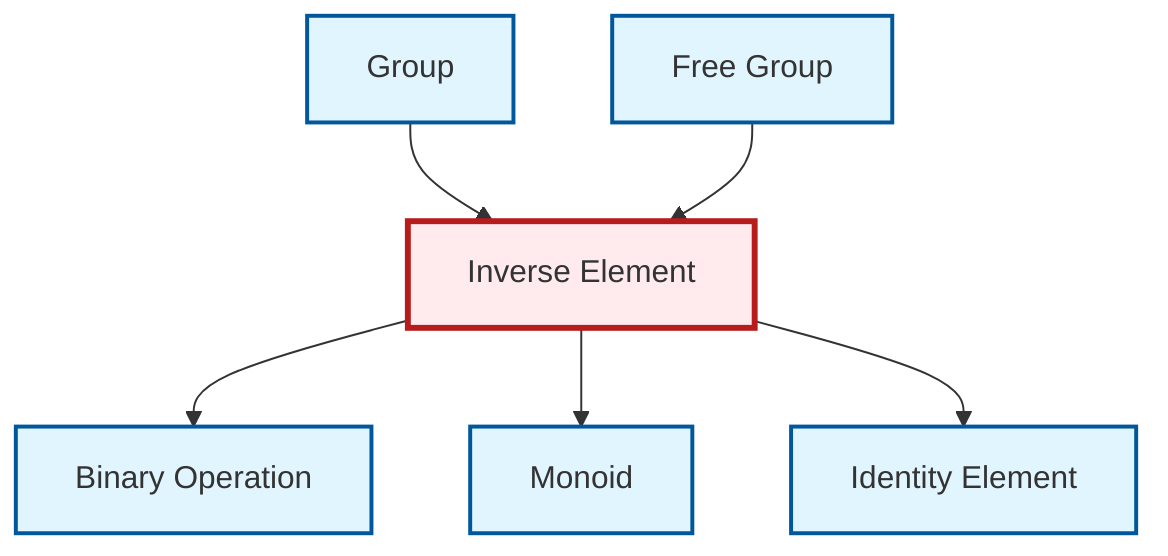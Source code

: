 graph TD
    classDef definition fill:#e1f5fe,stroke:#01579b,stroke-width:2px
    classDef theorem fill:#f3e5f5,stroke:#4a148c,stroke-width:2px
    classDef axiom fill:#fff3e0,stroke:#e65100,stroke-width:2px
    classDef example fill:#e8f5e9,stroke:#1b5e20,stroke-width:2px
    classDef current fill:#ffebee,stroke:#b71c1c,stroke-width:3px
    def-group["Group"]:::definition
    def-binary-operation["Binary Operation"]:::definition
    def-inverse-element["Inverse Element"]:::definition
    def-monoid["Monoid"]:::definition
    def-identity-element["Identity Element"]:::definition
    def-free-group["Free Group"]:::definition
    def-inverse-element --> def-binary-operation
    def-group --> def-inverse-element
    def-free-group --> def-inverse-element
    def-inverse-element --> def-monoid
    def-inverse-element --> def-identity-element
    class def-inverse-element current